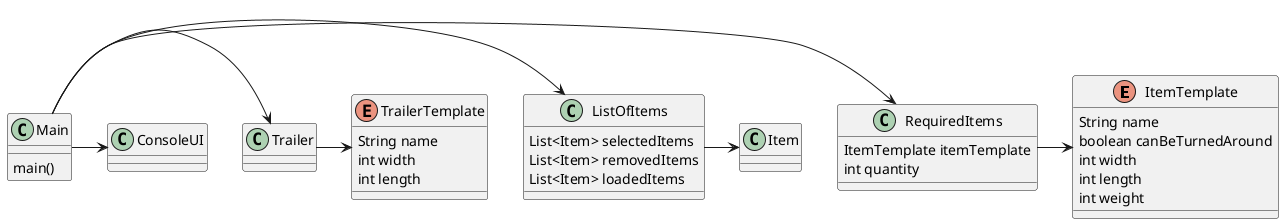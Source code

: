 @startuml
enum ItemTemplate
enum TrailerTemplate
class Item
class Trailer
class ListOfItems
class RequiredItems
class Main
class ConsoleUI

Main : main()
Main -> RequiredItems
Main -> ListOfItems
RequiredItems -> ItemTemplate
Trailer -> TrailerTemplate
ListOfItems -> Item
Main -> ConsoleUI
Main -> Trailer

ListOfItems : List<Item> selectedItems
ListOfItems : List<Item> removedItems
ListOfItems : List<Item> loadedItems

ItemTemplate : String name
ItemTemplate : boolean canBeTurnedAround
ItemTemplate : int width
ItemTemplate : int length
ItemTemplate : int weight


TrailerTemplate : String name
TrailerTemplate : int width
TrailerTemplate : int length


RequiredItems : ItemTemplate itemTemplate
RequiredItems : int quantity


@enduml